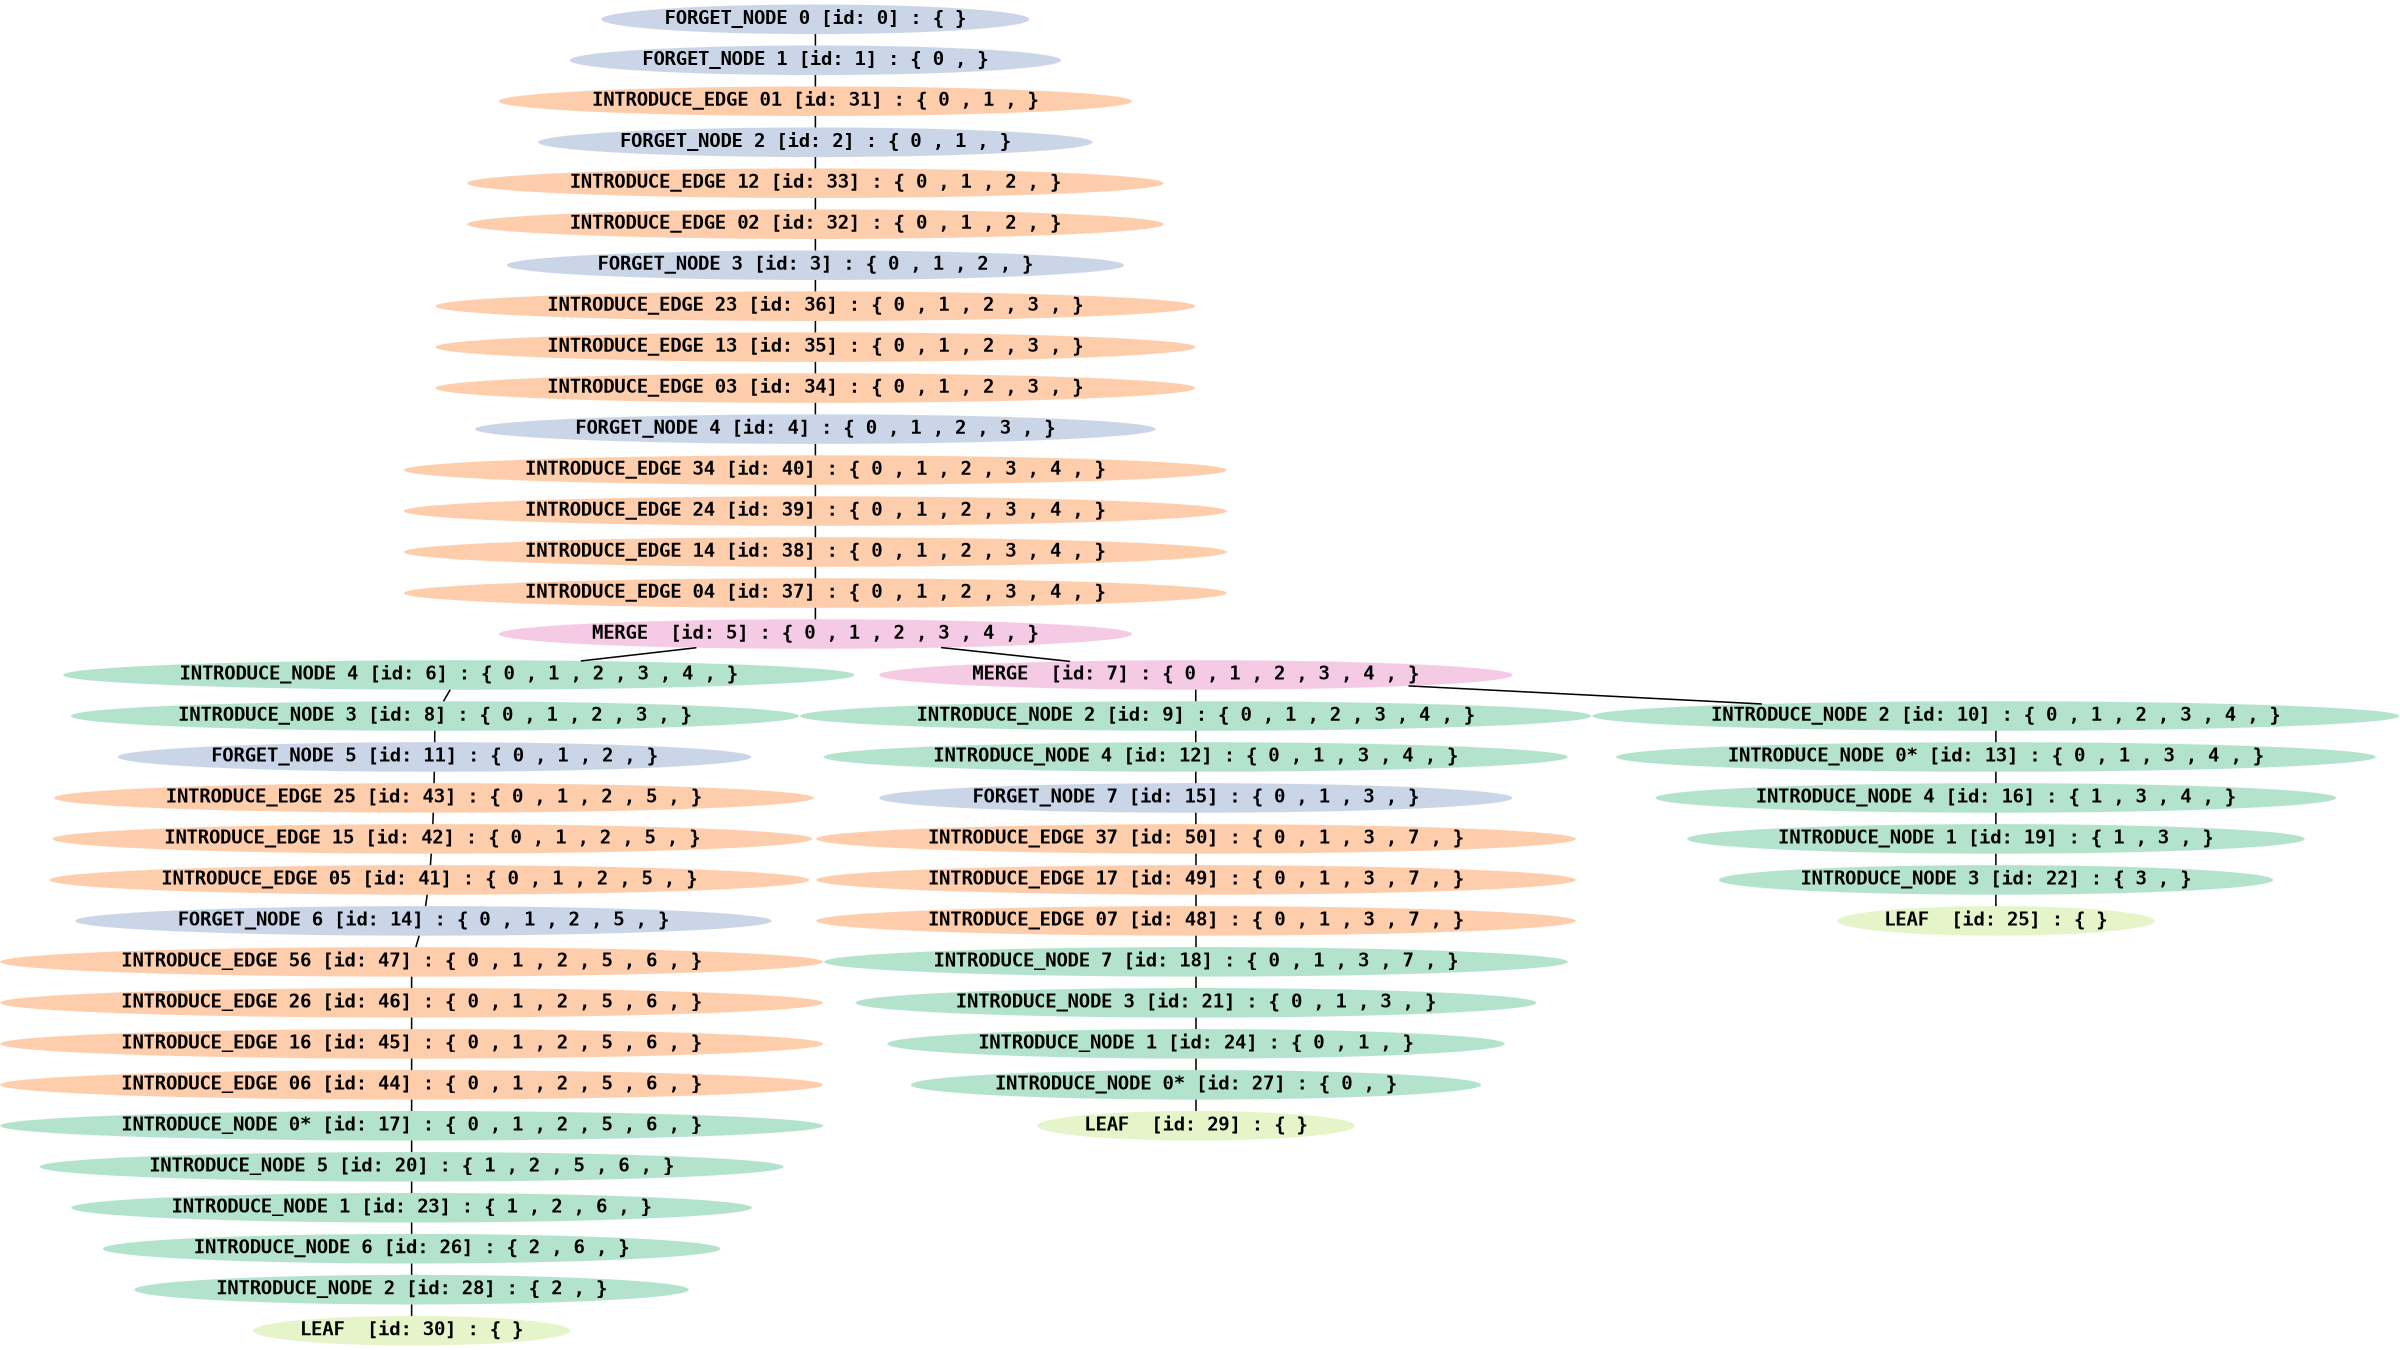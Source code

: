 graph G {
ratio = fill;
size = "16, 9";
node [fontsize = 300, fontname="Courier-Bold", colorscheme="pastel25"];
edge [penwidth = 25, layer="background", arrowhead=vee, arrowsize=25.0];
0 [label= "FORGET_NODE 0 [id: 0] : { }", color=3, style=filled]
1 [label= "FORGET_NODE 1 [id: 1] : { 0 , }", color=3, style=filled]
0 -- 1;
31 [label= "INTRODUCE_EDGE 01 [id: 31] : { 0 , 1 , }", color=2, style=filled]
1 -- 31;
2 [label= "FORGET_NODE 2 [id: 2] : { 0 , 1 , }", color=3, style=filled]
31 -- 2;
33 [label= "INTRODUCE_EDGE 12 [id: 33] : { 0 , 1 , 2 , }", color=2, style=filled]
2 -- 33;
32 [label= "INTRODUCE_EDGE 02 [id: 32] : { 0 , 1 , 2 , }", color=2, style=filled]
33 -- 32;
3 [label= "FORGET_NODE 3 [id: 3] : { 0 , 1 , 2 , }", color=3, style=filled]
32 -- 3;
36 [label= "INTRODUCE_EDGE 23 [id: 36] : { 0 , 1 , 2 , 3 , }", color=2, style=filled]
3 -- 36;
35 [label= "INTRODUCE_EDGE 13 [id: 35] : { 0 , 1 , 2 , 3 , }", color=2, style=filled]
36 -- 35;
34 [label= "INTRODUCE_EDGE 03 [id: 34] : { 0 , 1 , 2 , 3 , }", color=2, style=filled]
35 -- 34;
4 [label= "FORGET_NODE 4 [id: 4] : { 0 , 1 , 2 , 3 , }", color=3, style=filled]
34 -- 4;
40 [label= "INTRODUCE_EDGE 34 [id: 40] : { 0 , 1 , 2 , 3 , 4 , }", color=2, style=filled]
4 -- 40;
39 [label= "INTRODUCE_EDGE 24 [id: 39] : { 0 , 1 , 2 , 3 , 4 , }", color=2, style=filled]
40 -- 39;
38 [label= "INTRODUCE_EDGE 14 [id: 38] : { 0 , 1 , 2 , 3 , 4 , }", color=2, style=filled]
39 -- 38;
37 [label= "INTRODUCE_EDGE 04 [id: 37] : { 0 , 1 , 2 , 3 , 4 , }", color=2, style=filled]
38 -- 37;
5 [label= "MERGE  [id: 5] : { 0 , 1 , 2 , 3 , 4 , }", color=4, style=filled]
37 -- 5;
6 [label= "INTRODUCE_NODE 4 [id: 6] : { 0 , 1 , 2 , 3 , 4 , }", color=1, style=filled]
5 -- 6;
7 [label= "MERGE  [id: 7] : { 0 , 1 , 2 , 3 , 4 , }", color=4, style=filled]
5 -- 7;
8 [label= "INTRODUCE_NODE 3 [id: 8] : { 0 , 1 , 2 , 3 , }", color=1, style=filled]
6 -- 8;
9 [label= "INTRODUCE_NODE 2 [id: 9] : { 0 , 1 , 2 , 3 , 4 , }", color=1, style=filled]
7 -- 9;
10 [label= "INTRODUCE_NODE 2 [id: 10] : { 0 , 1 , 2 , 3 , 4 , }", color=1, style=filled]
7 -- 10;
11 [label= "FORGET_NODE 5 [id: 11] : { 0 , 1 , 2 , }", color=3, style=filled]
8 -- 11;
12 [label= "INTRODUCE_NODE 4 [id: 12] : { 0 , 1 , 3 , 4 , }", color=1, style=filled]
9 -- 12;
13 [label= "INTRODUCE_NODE 0* [id: 13] : { 0 , 1 , 3 , 4 , }", color=1, style=filled]
10 -- 13;
43 [label= "INTRODUCE_EDGE 25 [id: 43] : { 0 , 1 , 2 , 5 , }", color=2, style=filled]
11 -- 43;
15 [label= "FORGET_NODE 7 [id: 15] : { 0 , 1 , 3 , }", color=3, style=filled]
12 -- 15;
16 [label= "INTRODUCE_NODE 4 [id: 16] : { 1 , 3 , 4 , }", color=1, style=filled]
13 -- 16;
42 [label= "INTRODUCE_EDGE 15 [id: 42] : { 0 , 1 , 2 , 5 , }", color=2, style=filled]
43 -- 42;
50 [label= "INTRODUCE_EDGE 37 [id: 50] : { 0 , 1 , 3 , 7 , }", color=2, style=filled]
15 -- 50;
19 [label= "INTRODUCE_NODE 1 [id: 19] : { 1 , 3 , }", color=1, style=filled]
16 -- 19;
41 [label= "INTRODUCE_EDGE 05 [id: 41] : { 0 , 1 , 2 , 5 , }", color=2, style=filled]
42 -- 41;
49 [label= "INTRODUCE_EDGE 17 [id: 49] : { 0 , 1 , 3 , 7 , }", color=2, style=filled]
50 -- 49;
22 [label= "INTRODUCE_NODE 3 [id: 22] : { 3 , }", color=1, style=filled]
19 -- 22;
14 [label= "FORGET_NODE 6 [id: 14] : { 0 , 1 , 2 , 5 , }", color=3, style=filled]
41 -- 14;
48 [label= "INTRODUCE_EDGE 07 [id: 48] : { 0 , 1 , 3 , 7 , }", color=2, style=filled]
49 -- 48;
25 [label= "LEAF  [id: 25] : { }", color=5, style=filled]
22 -- 25;
47 [label= "INTRODUCE_EDGE 56 [id: 47] : { 0 , 1 , 2 , 5 , 6 , }", color=2, style=filled]
14 -- 47;
18 [label= "INTRODUCE_NODE 7 [id: 18] : { 0 , 1 , 3 , 7 , }", color=1, style=filled]
48 -- 18;
46 [label= "INTRODUCE_EDGE 26 [id: 46] : { 0 , 1 , 2 , 5 , 6 , }", color=2, style=filled]
47 -- 46;
21 [label= "INTRODUCE_NODE 3 [id: 21] : { 0 , 1 , 3 , }", color=1, style=filled]
18 -- 21;
45 [label= "INTRODUCE_EDGE 16 [id: 45] : { 0 , 1 , 2 , 5 , 6 , }", color=2, style=filled]
46 -- 45;
24 [label= "INTRODUCE_NODE 1 [id: 24] : { 0 , 1 , }", color=1, style=filled]
21 -- 24;
44 [label= "INTRODUCE_EDGE 06 [id: 44] : { 0 , 1 , 2 , 5 , 6 , }", color=2, style=filled]
45 -- 44;
27 [label= "INTRODUCE_NODE 0* [id: 27] : { 0 , }", color=1, style=filled]
24 -- 27;
17 [label= "INTRODUCE_NODE 0* [id: 17] : { 0 , 1 , 2 , 5 , 6 , }", color=1, style=filled]
44 -- 17;
29 [label= "LEAF  [id: 29] : { }", color=5, style=filled]
27 -- 29;
20 [label= "INTRODUCE_NODE 5 [id: 20] : { 1 , 2 , 5 , 6 , }", color=1, style=filled]
17 -- 20;
23 [label= "INTRODUCE_NODE 1 [id: 23] : { 1 , 2 , 6 , }", color=1, style=filled]
20 -- 23;
26 [label= "INTRODUCE_NODE 6 [id: 26] : { 2 , 6 , }", color=1, style=filled]
23 -- 26;
28 [label= "INTRODUCE_NODE 2 [id: 28] : { 2 , }", color=1, style=filled]
26 -- 28;
30 [label= "LEAF  [id: 30] : { }", color=5, style=filled]
28 -- 30;
}
